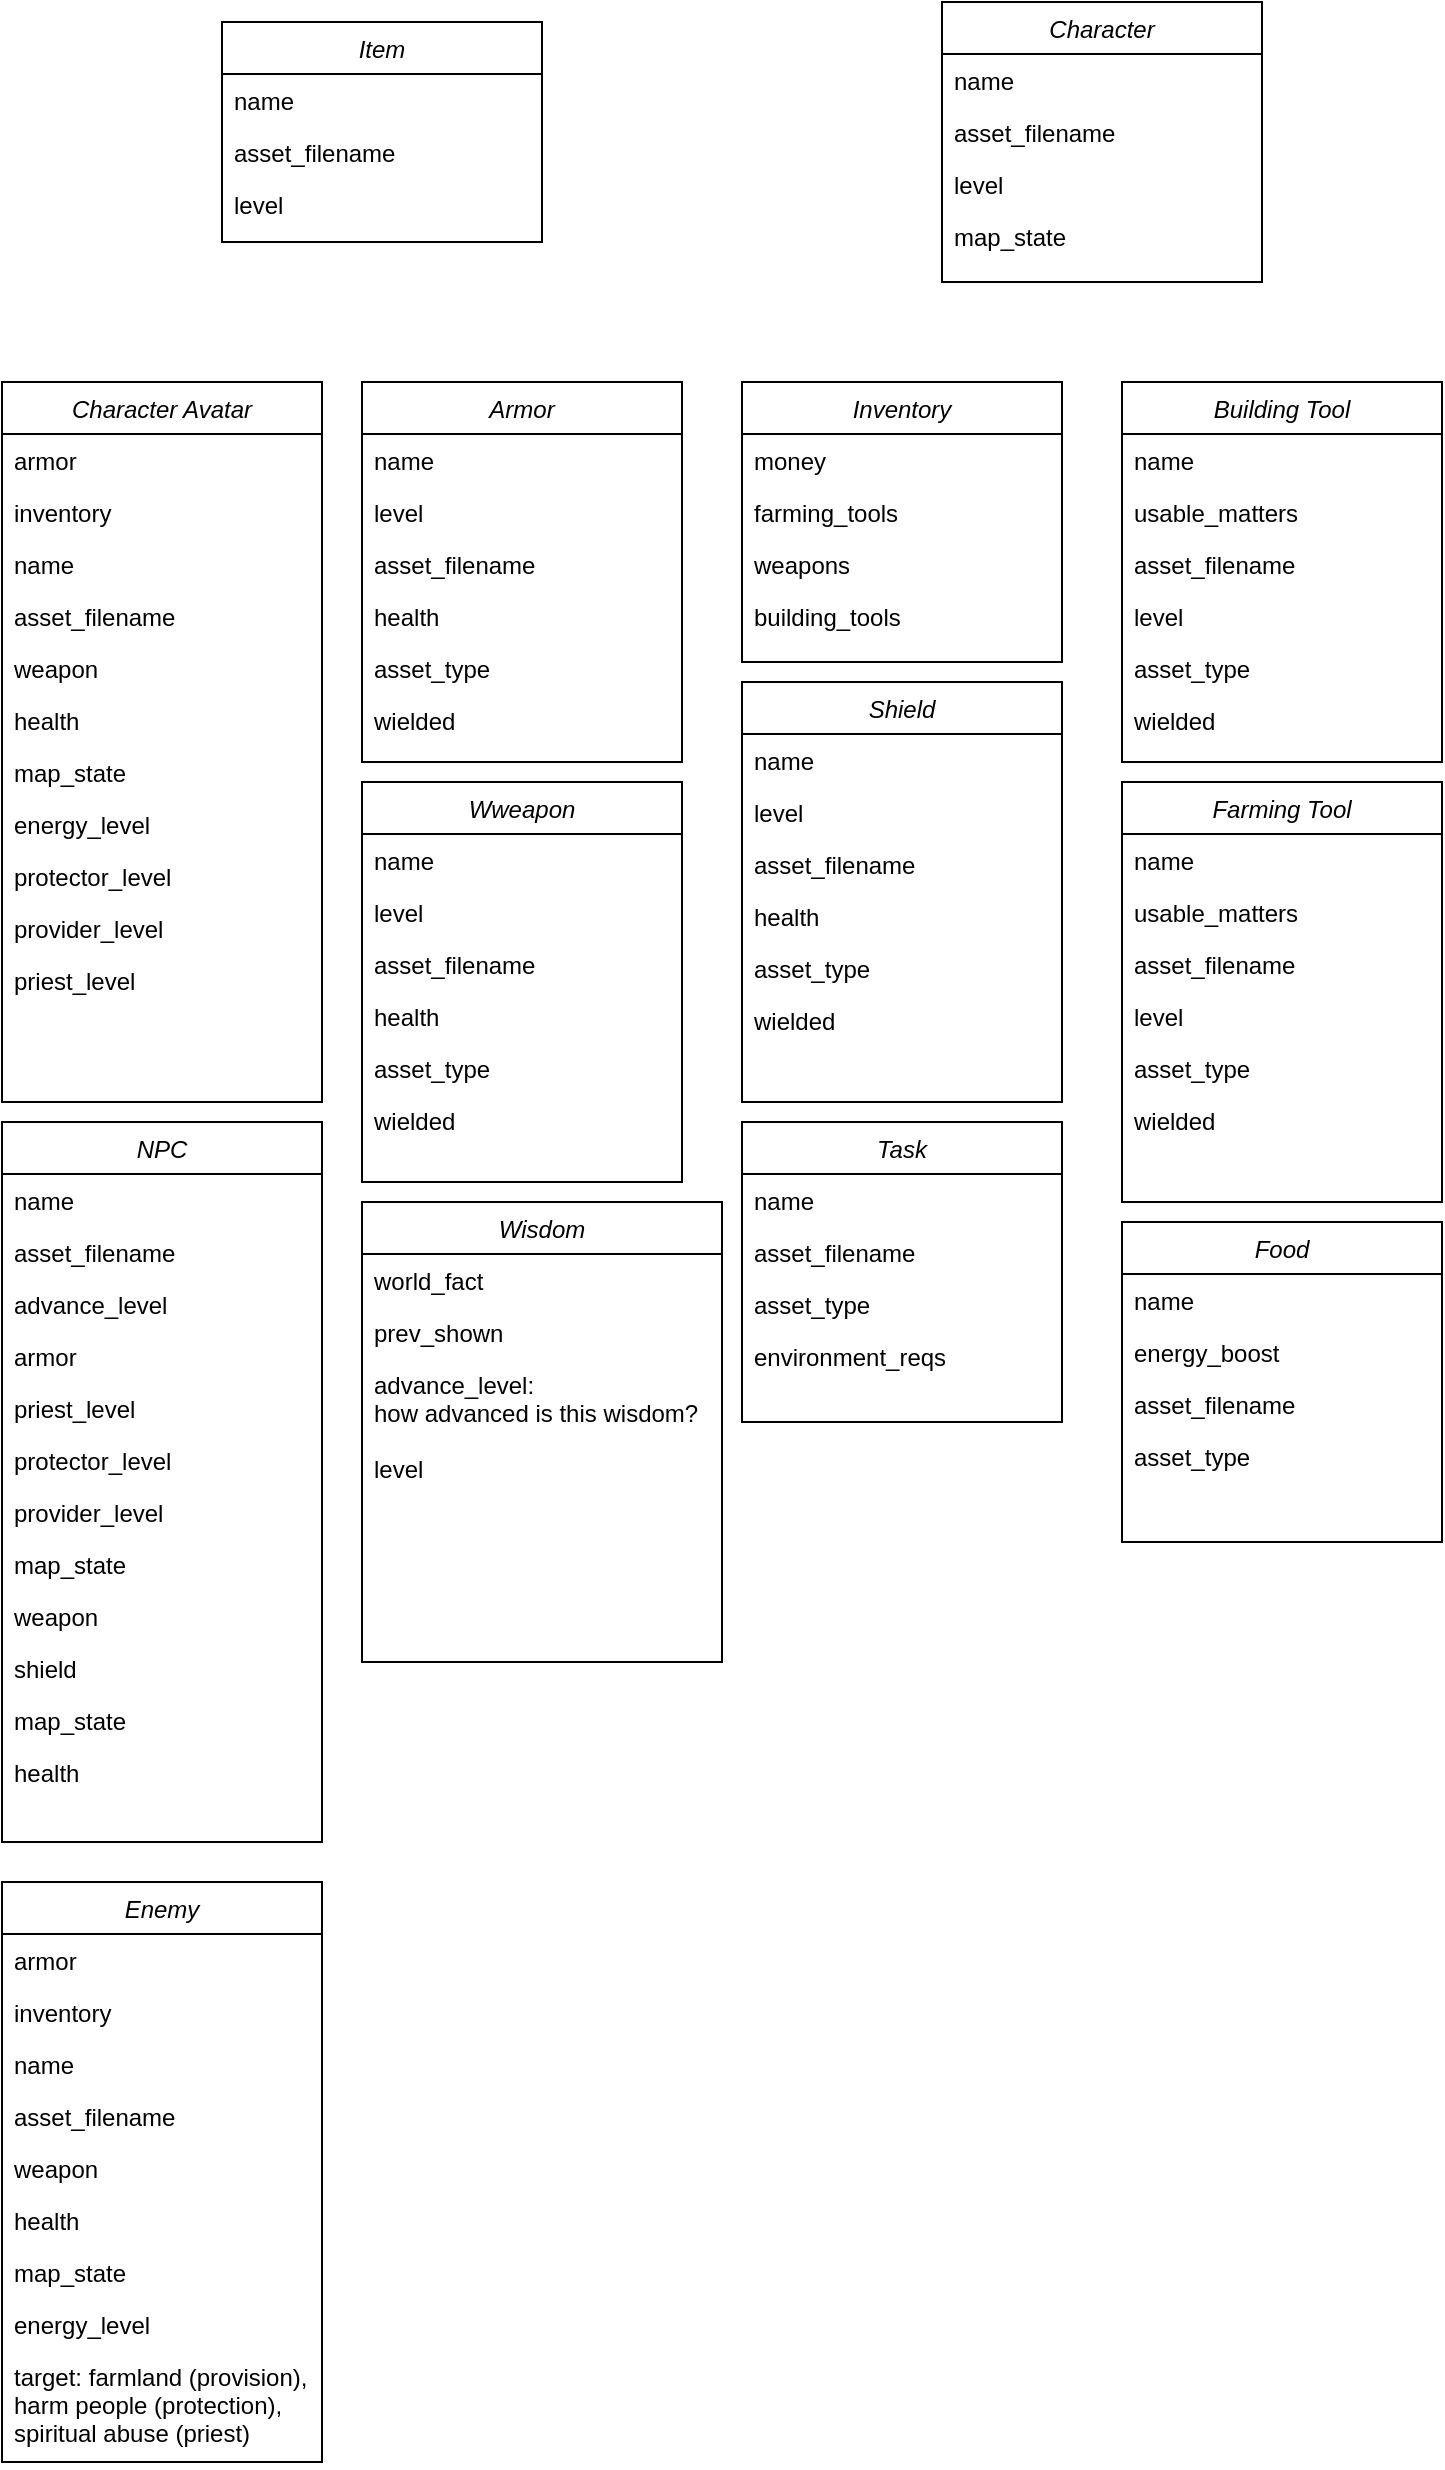 <mxfile version="22.0.6" type="github">
  <diagram id="C5RBs43oDa-KdzZeNtuy" name="Page-1">
    <mxGraphModel dx="1367" dy="1964" grid="1" gridSize="10" guides="1" tooltips="1" connect="1" arrows="1" fold="1" page="1" pageScale="1" pageWidth="827" pageHeight="1169" math="0" shadow="0">
      <root>
        <mxCell id="WIyWlLk6GJQsqaUBKTNV-0" />
        <mxCell id="WIyWlLk6GJQsqaUBKTNV-1" parent="WIyWlLk6GJQsqaUBKTNV-0" />
        <mxCell id="zkfFHV4jXpPFQw0GAbJ--0" value="Character Avatar" style="swimlane;fontStyle=2;align=center;verticalAlign=top;childLayout=stackLayout;horizontal=1;startSize=26;horizontalStack=0;resizeParent=1;resizeLast=0;collapsible=1;marginBottom=0;rounded=0;shadow=0;strokeWidth=1;" parent="WIyWlLk6GJQsqaUBKTNV-1" vertex="1">
          <mxGeometry x="60" y="-40" width="160" height="360" as="geometry">
            <mxRectangle x="230" y="140" width="160" height="26" as="alternateBounds" />
          </mxGeometry>
        </mxCell>
        <mxCell id="7B0qHgVUWgYLdyMUShSm-34" value="armor" style="text;align=left;verticalAlign=top;spacingLeft=4;spacingRight=4;overflow=hidden;rotatable=0;points=[[0,0.5],[1,0.5]];portConstraint=eastwest;" vertex="1" parent="zkfFHV4jXpPFQw0GAbJ--0">
          <mxGeometry y="26" width="160" height="26" as="geometry" />
        </mxCell>
        <mxCell id="7B0qHgVUWgYLdyMUShSm-35" value="inventory" style="text;align=left;verticalAlign=top;spacingLeft=4;spacingRight=4;overflow=hidden;rotatable=0;points=[[0,0.5],[1,0.5]];portConstraint=eastwest;" vertex="1" parent="zkfFHV4jXpPFQw0GAbJ--0">
          <mxGeometry y="52" width="160" height="26" as="geometry" />
        </mxCell>
        <mxCell id="zkfFHV4jXpPFQw0GAbJ--1" value="name" style="text;align=left;verticalAlign=top;spacingLeft=4;spacingRight=4;overflow=hidden;rotatable=0;points=[[0,0.5],[1,0.5]];portConstraint=eastwest;" parent="zkfFHV4jXpPFQw0GAbJ--0" vertex="1">
          <mxGeometry y="78" width="160" height="26" as="geometry" />
        </mxCell>
        <mxCell id="7B0qHgVUWgYLdyMUShSm-7" value="asset_filename" style="text;align=left;verticalAlign=top;spacingLeft=4;spacingRight=4;overflow=hidden;rotatable=0;points=[[0,0.5],[1,0.5]];portConstraint=eastwest;" vertex="1" parent="zkfFHV4jXpPFQw0GAbJ--0">
          <mxGeometry y="104" width="160" height="26" as="geometry" />
        </mxCell>
        <mxCell id="7B0qHgVUWgYLdyMUShSm-41" value="weapon" style="text;align=left;verticalAlign=top;spacingLeft=4;spacingRight=4;overflow=hidden;rotatable=0;points=[[0,0.5],[1,0.5]];portConstraint=eastwest;" vertex="1" parent="zkfFHV4jXpPFQw0GAbJ--0">
          <mxGeometry y="130" width="160" height="26" as="geometry" />
        </mxCell>
        <mxCell id="7B0qHgVUWgYLdyMUShSm-43" value="health" style="text;align=left;verticalAlign=top;spacingLeft=4;spacingRight=4;overflow=hidden;rotatable=0;points=[[0,0.5],[1,0.5]];portConstraint=eastwest;" vertex="1" parent="zkfFHV4jXpPFQw0GAbJ--0">
          <mxGeometry y="156" width="160" height="26" as="geometry" />
        </mxCell>
        <mxCell id="7B0qHgVUWgYLdyMUShSm-45" value="map_state" style="text;align=left;verticalAlign=top;spacingLeft=4;spacingRight=4;overflow=hidden;rotatable=0;points=[[0,0.5],[1,0.5]];portConstraint=eastwest;" vertex="1" parent="zkfFHV4jXpPFQw0GAbJ--0">
          <mxGeometry y="182" width="160" height="26" as="geometry" />
        </mxCell>
        <mxCell id="7B0qHgVUWgYLdyMUShSm-80" value="energy_level" style="text;align=left;verticalAlign=top;spacingLeft=4;spacingRight=4;overflow=hidden;rotatable=0;points=[[0,0.5],[1,0.5]];portConstraint=eastwest;" vertex="1" parent="zkfFHV4jXpPFQw0GAbJ--0">
          <mxGeometry y="208" width="160" height="26" as="geometry" />
        </mxCell>
        <mxCell id="7B0qHgVUWgYLdyMUShSm-122" value="protector_level" style="text;align=left;verticalAlign=top;spacingLeft=4;spacingRight=4;overflow=hidden;rotatable=0;points=[[0,0.5],[1,0.5]];portConstraint=eastwest;" vertex="1" parent="zkfFHV4jXpPFQw0GAbJ--0">
          <mxGeometry y="234" width="160" height="26" as="geometry" />
        </mxCell>
        <mxCell id="7B0qHgVUWgYLdyMUShSm-123" value="provider_level" style="text;align=left;verticalAlign=top;spacingLeft=4;spacingRight=4;overflow=hidden;rotatable=0;points=[[0,0.5],[1,0.5]];portConstraint=eastwest;" vertex="1" parent="zkfFHV4jXpPFQw0GAbJ--0">
          <mxGeometry y="260" width="160" height="26" as="geometry" />
        </mxCell>
        <mxCell id="7B0qHgVUWgYLdyMUShSm-124" value="priest_level" style="text;align=left;verticalAlign=top;spacingLeft=4;spacingRight=4;overflow=hidden;rotatable=0;points=[[0,0.5],[1,0.5]];portConstraint=eastwest;" vertex="1" parent="zkfFHV4jXpPFQw0GAbJ--0">
          <mxGeometry y="286" width="160" height="26" as="geometry" />
        </mxCell>
        <mxCell id="7B0qHgVUWgYLdyMUShSm-29" value="Inventory" style="swimlane;fontStyle=2;align=center;verticalAlign=top;childLayout=stackLayout;horizontal=1;startSize=26;horizontalStack=0;resizeParent=1;resizeLast=0;collapsible=1;marginBottom=0;rounded=0;shadow=0;strokeWidth=1;" vertex="1" parent="WIyWlLk6GJQsqaUBKTNV-1">
          <mxGeometry x="430" y="-40" width="160" height="140" as="geometry">
            <mxRectangle x="230" y="140" width="160" height="26" as="alternateBounds" />
          </mxGeometry>
        </mxCell>
        <mxCell id="7B0qHgVUWgYLdyMUShSm-30" value="money" style="text;align=left;verticalAlign=top;spacingLeft=4;spacingRight=4;overflow=hidden;rotatable=0;points=[[0,0.5],[1,0.5]];portConstraint=eastwest;" vertex="1" parent="7B0qHgVUWgYLdyMUShSm-29">
          <mxGeometry y="26" width="160" height="26" as="geometry" />
        </mxCell>
        <mxCell id="7B0qHgVUWgYLdyMUShSm-31" value="farming_tools" style="text;align=left;verticalAlign=top;spacingLeft=4;spacingRight=4;overflow=hidden;rotatable=0;points=[[0,0.5],[1,0.5]];portConstraint=eastwest;" vertex="1" parent="7B0qHgVUWgYLdyMUShSm-29">
          <mxGeometry y="52" width="160" height="26" as="geometry" />
        </mxCell>
        <mxCell id="7B0qHgVUWgYLdyMUShSm-32" value="weapons" style="text;align=left;verticalAlign=top;spacingLeft=4;spacingRight=4;overflow=hidden;rotatable=0;points=[[0,0.5],[1,0.5]];portConstraint=eastwest;" vertex="1" parent="7B0qHgVUWgYLdyMUShSm-29">
          <mxGeometry y="78" width="160" height="26" as="geometry" />
        </mxCell>
        <mxCell id="7B0qHgVUWgYLdyMUShSm-33" value="building_tools" style="text;align=left;verticalAlign=top;spacingLeft=4;spacingRight=4;overflow=hidden;rotatable=0;points=[[0,0.5],[1,0.5]];portConstraint=eastwest;" vertex="1" parent="7B0qHgVUWgYLdyMUShSm-29">
          <mxGeometry y="104" width="160" height="26" as="geometry" />
        </mxCell>
        <mxCell id="7B0qHgVUWgYLdyMUShSm-46" value="Armor" style="swimlane;fontStyle=2;align=center;verticalAlign=top;childLayout=stackLayout;horizontal=1;startSize=26;horizontalStack=0;resizeParent=1;resizeLast=0;collapsible=1;marginBottom=0;rounded=0;shadow=0;strokeWidth=1;" vertex="1" parent="WIyWlLk6GJQsqaUBKTNV-1">
          <mxGeometry x="240" y="-40" width="160" height="190" as="geometry">
            <mxRectangle x="230" y="140" width="160" height="26" as="alternateBounds" />
          </mxGeometry>
        </mxCell>
        <mxCell id="7B0qHgVUWgYLdyMUShSm-47" value="name" style="text;align=left;verticalAlign=top;spacingLeft=4;spacingRight=4;overflow=hidden;rotatable=0;points=[[0,0.5],[1,0.5]];portConstraint=eastwest;" vertex="1" parent="7B0qHgVUWgYLdyMUShSm-46">
          <mxGeometry y="26" width="160" height="26" as="geometry" />
        </mxCell>
        <mxCell id="7B0qHgVUWgYLdyMUShSm-48" value="level" style="text;align=left;verticalAlign=top;spacingLeft=4;spacingRight=4;overflow=hidden;rotatable=0;points=[[0,0.5],[1,0.5]];portConstraint=eastwest;" vertex="1" parent="7B0qHgVUWgYLdyMUShSm-46">
          <mxGeometry y="52" width="160" height="26" as="geometry" />
        </mxCell>
        <mxCell id="7B0qHgVUWgYLdyMUShSm-57" value="asset_filename" style="text;align=left;verticalAlign=top;spacingLeft=4;spacingRight=4;overflow=hidden;rotatable=0;points=[[0,0.5],[1,0.5]];portConstraint=eastwest;" vertex="1" parent="7B0qHgVUWgYLdyMUShSm-46">
          <mxGeometry y="78" width="160" height="26" as="geometry" />
        </mxCell>
        <mxCell id="7B0qHgVUWgYLdyMUShSm-62" value="health" style="text;align=left;verticalAlign=top;spacingLeft=4;spacingRight=4;overflow=hidden;rotatable=0;points=[[0,0.5],[1,0.5]];portConstraint=eastwest;" vertex="1" parent="7B0qHgVUWgYLdyMUShSm-46">
          <mxGeometry y="104" width="160" height="26" as="geometry" />
        </mxCell>
        <mxCell id="7B0qHgVUWgYLdyMUShSm-75" value="asset_type" style="text;align=left;verticalAlign=top;spacingLeft=4;spacingRight=4;overflow=hidden;rotatable=0;points=[[0,0.5],[1,0.5]];portConstraint=eastwest;" vertex="1" parent="7B0qHgVUWgYLdyMUShSm-46">
          <mxGeometry y="130" width="160" height="26" as="geometry" />
        </mxCell>
        <mxCell id="7B0qHgVUWgYLdyMUShSm-105" value="wielded" style="text;align=left;verticalAlign=top;spacingLeft=4;spacingRight=4;overflow=hidden;rotatable=0;points=[[0,0.5],[1,0.5]];portConstraint=eastwest;" vertex="1" parent="7B0qHgVUWgYLdyMUShSm-46">
          <mxGeometry y="156" width="160" height="26" as="geometry" />
        </mxCell>
        <mxCell id="7B0qHgVUWgYLdyMUShSm-51" value="Wweapon" style="swimlane;fontStyle=2;align=center;verticalAlign=top;childLayout=stackLayout;horizontal=1;startSize=26;horizontalStack=0;resizeParent=1;resizeLast=0;collapsible=1;marginBottom=0;rounded=0;shadow=0;strokeWidth=1;" vertex="1" parent="WIyWlLk6GJQsqaUBKTNV-1">
          <mxGeometry x="240" y="160" width="160" height="200" as="geometry">
            <mxRectangle x="230" y="140" width="160" height="26" as="alternateBounds" />
          </mxGeometry>
        </mxCell>
        <mxCell id="7B0qHgVUWgYLdyMUShSm-52" value="name" style="text;align=left;verticalAlign=top;spacingLeft=4;spacingRight=4;overflow=hidden;rotatable=0;points=[[0,0.5],[1,0.5]];portConstraint=eastwest;" vertex="1" parent="7B0qHgVUWgYLdyMUShSm-51">
          <mxGeometry y="26" width="160" height="26" as="geometry" />
        </mxCell>
        <mxCell id="7B0qHgVUWgYLdyMUShSm-53" value="level" style="text;align=left;verticalAlign=top;spacingLeft=4;spacingRight=4;overflow=hidden;rotatable=0;points=[[0,0.5],[1,0.5]];portConstraint=eastwest;" vertex="1" parent="7B0qHgVUWgYLdyMUShSm-51">
          <mxGeometry y="52" width="160" height="26" as="geometry" />
        </mxCell>
        <mxCell id="7B0qHgVUWgYLdyMUShSm-54" value="asset_filename" style="text;align=left;verticalAlign=top;spacingLeft=4;spacingRight=4;overflow=hidden;rotatable=0;points=[[0,0.5],[1,0.5]];portConstraint=eastwest;" vertex="1" parent="7B0qHgVUWgYLdyMUShSm-51">
          <mxGeometry y="78" width="160" height="26" as="geometry" />
        </mxCell>
        <mxCell id="7B0qHgVUWgYLdyMUShSm-64" value="health" style="text;align=left;verticalAlign=top;spacingLeft=4;spacingRight=4;overflow=hidden;rotatable=0;points=[[0,0.5],[1,0.5]];portConstraint=eastwest;" vertex="1" parent="7B0qHgVUWgYLdyMUShSm-51">
          <mxGeometry y="104" width="160" height="26" as="geometry" />
        </mxCell>
        <mxCell id="7B0qHgVUWgYLdyMUShSm-76" value="asset_type" style="text;align=left;verticalAlign=top;spacingLeft=4;spacingRight=4;overflow=hidden;rotatable=0;points=[[0,0.5],[1,0.5]];portConstraint=eastwest;" vertex="1" parent="7B0qHgVUWgYLdyMUShSm-51">
          <mxGeometry y="130" width="160" height="26" as="geometry" />
        </mxCell>
        <mxCell id="7B0qHgVUWgYLdyMUShSm-104" value="wielded" style="text;align=left;verticalAlign=top;spacingLeft=4;spacingRight=4;overflow=hidden;rotatable=0;points=[[0,0.5],[1,0.5]];portConstraint=eastwest;" vertex="1" parent="7B0qHgVUWgYLdyMUShSm-51">
          <mxGeometry y="156" width="160" height="26" as="geometry" />
        </mxCell>
        <mxCell id="7B0qHgVUWgYLdyMUShSm-58" value="Shield" style="swimlane;fontStyle=2;align=center;verticalAlign=top;childLayout=stackLayout;horizontal=1;startSize=26;horizontalStack=0;resizeParent=1;resizeLast=0;collapsible=1;marginBottom=0;rounded=0;shadow=0;strokeWidth=1;" vertex="1" parent="WIyWlLk6GJQsqaUBKTNV-1">
          <mxGeometry x="430" y="110" width="160" height="210" as="geometry">
            <mxRectangle x="230" y="140" width="160" height="26" as="alternateBounds" />
          </mxGeometry>
        </mxCell>
        <mxCell id="7B0qHgVUWgYLdyMUShSm-59" value="name" style="text;align=left;verticalAlign=top;spacingLeft=4;spacingRight=4;overflow=hidden;rotatable=0;points=[[0,0.5],[1,0.5]];portConstraint=eastwest;" vertex="1" parent="7B0qHgVUWgYLdyMUShSm-58">
          <mxGeometry y="26" width="160" height="26" as="geometry" />
        </mxCell>
        <mxCell id="7B0qHgVUWgYLdyMUShSm-60" value="level" style="text;align=left;verticalAlign=top;spacingLeft=4;spacingRight=4;overflow=hidden;rotatable=0;points=[[0,0.5],[1,0.5]];portConstraint=eastwest;" vertex="1" parent="7B0qHgVUWgYLdyMUShSm-58">
          <mxGeometry y="52" width="160" height="26" as="geometry" />
        </mxCell>
        <mxCell id="7B0qHgVUWgYLdyMUShSm-61" value="asset_filename" style="text;align=left;verticalAlign=top;spacingLeft=4;spacingRight=4;overflow=hidden;rotatable=0;points=[[0,0.5],[1,0.5]];portConstraint=eastwest;" vertex="1" parent="7B0qHgVUWgYLdyMUShSm-58">
          <mxGeometry y="78" width="160" height="26" as="geometry" />
        </mxCell>
        <mxCell id="7B0qHgVUWgYLdyMUShSm-63" value="health" style="text;align=left;verticalAlign=top;spacingLeft=4;spacingRight=4;overflow=hidden;rotatable=0;points=[[0,0.5],[1,0.5]];portConstraint=eastwest;" vertex="1" parent="7B0qHgVUWgYLdyMUShSm-58">
          <mxGeometry y="104" width="160" height="26" as="geometry" />
        </mxCell>
        <mxCell id="7B0qHgVUWgYLdyMUShSm-77" value="asset_type" style="text;align=left;verticalAlign=top;spacingLeft=4;spacingRight=4;overflow=hidden;rotatable=0;points=[[0,0.5],[1,0.5]];portConstraint=eastwest;" vertex="1" parent="7B0qHgVUWgYLdyMUShSm-58">
          <mxGeometry y="130" width="160" height="26" as="geometry" />
        </mxCell>
        <mxCell id="7B0qHgVUWgYLdyMUShSm-101" value="wielded" style="text;align=left;verticalAlign=top;spacingLeft=4;spacingRight=4;overflow=hidden;rotatable=0;points=[[0,0.5],[1,0.5]];portConstraint=eastwest;" vertex="1" parent="7B0qHgVUWgYLdyMUShSm-58">
          <mxGeometry y="156" width="160" height="26" as="geometry" />
        </mxCell>
        <mxCell id="7B0qHgVUWgYLdyMUShSm-65" value="Building Tool" style="swimlane;fontStyle=2;align=center;verticalAlign=top;childLayout=stackLayout;horizontal=1;startSize=26;horizontalStack=0;resizeParent=1;resizeLast=0;collapsible=1;marginBottom=0;rounded=0;shadow=0;strokeWidth=1;" vertex="1" parent="WIyWlLk6GJQsqaUBKTNV-1">
          <mxGeometry x="620" y="-40" width="160" height="190" as="geometry">
            <mxRectangle x="230" y="140" width="160" height="26" as="alternateBounds" />
          </mxGeometry>
        </mxCell>
        <mxCell id="7B0qHgVUWgYLdyMUShSm-66" value="name" style="text;align=left;verticalAlign=top;spacingLeft=4;spacingRight=4;overflow=hidden;rotatable=0;points=[[0,0.5],[1,0.5]];portConstraint=eastwest;" vertex="1" parent="7B0qHgVUWgYLdyMUShSm-65">
          <mxGeometry y="26" width="160" height="26" as="geometry" />
        </mxCell>
        <mxCell id="7B0qHgVUWgYLdyMUShSm-67" value="usable_matters" style="text;align=left;verticalAlign=top;spacingLeft=4;spacingRight=4;overflow=hidden;rotatable=0;points=[[0,0.5],[1,0.5]];portConstraint=eastwest;" vertex="1" parent="7B0qHgVUWgYLdyMUShSm-65">
          <mxGeometry y="52" width="160" height="26" as="geometry" />
        </mxCell>
        <mxCell id="7B0qHgVUWgYLdyMUShSm-68" value="asset_filename" style="text;align=left;verticalAlign=top;spacingLeft=4;spacingRight=4;overflow=hidden;rotatable=0;points=[[0,0.5],[1,0.5]];portConstraint=eastwest;" vertex="1" parent="7B0qHgVUWgYLdyMUShSm-65">
          <mxGeometry y="78" width="160" height="26" as="geometry" />
        </mxCell>
        <mxCell id="7B0qHgVUWgYLdyMUShSm-69" value="level" style="text;align=left;verticalAlign=top;spacingLeft=4;spacingRight=4;overflow=hidden;rotatable=0;points=[[0,0.5],[1,0.5]];portConstraint=eastwest;" vertex="1" parent="7B0qHgVUWgYLdyMUShSm-65">
          <mxGeometry y="104" width="160" height="26" as="geometry" />
        </mxCell>
        <mxCell id="7B0qHgVUWgYLdyMUShSm-79" value="asset_type" style="text;align=left;verticalAlign=top;spacingLeft=4;spacingRight=4;overflow=hidden;rotatable=0;points=[[0,0.5],[1,0.5]];portConstraint=eastwest;" vertex="1" parent="7B0qHgVUWgYLdyMUShSm-65">
          <mxGeometry y="130" width="160" height="26" as="geometry" />
        </mxCell>
        <mxCell id="7B0qHgVUWgYLdyMUShSm-103" value="wielded" style="text;align=left;verticalAlign=top;spacingLeft=4;spacingRight=4;overflow=hidden;rotatable=0;points=[[0,0.5],[1,0.5]];portConstraint=eastwest;" vertex="1" parent="7B0qHgVUWgYLdyMUShSm-65">
          <mxGeometry y="156" width="160" height="26" as="geometry" />
        </mxCell>
        <mxCell id="7B0qHgVUWgYLdyMUShSm-70" value="Farming Tool" style="swimlane;fontStyle=2;align=center;verticalAlign=top;childLayout=stackLayout;horizontal=1;startSize=26;horizontalStack=0;resizeParent=1;resizeLast=0;collapsible=1;marginBottom=0;rounded=0;shadow=0;strokeWidth=1;" vertex="1" parent="WIyWlLk6GJQsqaUBKTNV-1">
          <mxGeometry x="620" y="160" width="160" height="210" as="geometry">
            <mxRectangle x="230" y="140" width="160" height="26" as="alternateBounds" />
          </mxGeometry>
        </mxCell>
        <mxCell id="7B0qHgVUWgYLdyMUShSm-71" value="name" style="text;align=left;verticalAlign=top;spacingLeft=4;spacingRight=4;overflow=hidden;rotatable=0;points=[[0,0.5],[1,0.5]];portConstraint=eastwest;" vertex="1" parent="7B0qHgVUWgYLdyMUShSm-70">
          <mxGeometry y="26" width="160" height="26" as="geometry" />
        </mxCell>
        <mxCell id="7B0qHgVUWgYLdyMUShSm-72" value="usable_matters" style="text;align=left;verticalAlign=top;spacingLeft=4;spacingRight=4;overflow=hidden;rotatable=0;points=[[0,0.5],[1,0.5]];portConstraint=eastwest;" vertex="1" parent="7B0qHgVUWgYLdyMUShSm-70">
          <mxGeometry y="52" width="160" height="26" as="geometry" />
        </mxCell>
        <mxCell id="7B0qHgVUWgYLdyMUShSm-73" value="asset_filename" style="text;align=left;verticalAlign=top;spacingLeft=4;spacingRight=4;overflow=hidden;rotatable=0;points=[[0,0.5],[1,0.5]];portConstraint=eastwest;" vertex="1" parent="7B0qHgVUWgYLdyMUShSm-70">
          <mxGeometry y="78" width="160" height="26" as="geometry" />
        </mxCell>
        <mxCell id="7B0qHgVUWgYLdyMUShSm-74" value="level" style="text;align=left;verticalAlign=top;spacingLeft=4;spacingRight=4;overflow=hidden;rotatable=0;points=[[0,0.5],[1,0.5]];portConstraint=eastwest;" vertex="1" parent="7B0qHgVUWgYLdyMUShSm-70">
          <mxGeometry y="104" width="160" height="26" as="geometry" />
        </mxCell>
        <mxCell id="7B0qHgVUWgYLdyMUShSm-78" value="asset_type" style="text;align=left;verticalAlign=top;spacingLeft=4;spacingRight=4;overflow=hidden;rotatable=0;points=[[0,0.5],[1,0.5]];portConstraint=eastwest;" vertex="1" parent="7B0qHgVUWgYLdyMUShSm-70">
          <mxGeometry y="130" width="160" height="26" as="geometry" />
        </mxCell>
        <mxCell id="7B0qHgVUWgYLdyMUShSm-100" value="wielded" style="text;align=left;verticalAlign=top;spacingLeft=4;spacingRight=4;overflow=hidden;rotatable=0;points=[[0,0.5],[1,0.5]];portConstraint=eastwest;" vertex="1" parent="7B0qHgVUWgYLdyMUShSm-70">
          <mxGeometry y="156" width="160" height="26" as="geometry" />
        </mxCell>
        <mxCell id="7B0qHgVUWgYLdyMUShSm-81" value="Food" style="swimlane;fontStyle=2;align=center;verticalAlign=top;childLayout=stackLayout;horizontal=1;startSize=26;horizontalStack=0;resizeParent=1;resizeLast=0;collapsible=1;marginBottom=0;rounded=0;shadow=0;strokeWidth=1;" vertex="1" parent="WIyWlLk6GJQsqaUBKTNV-1">
          <mxGeometry x="620" y="380" width="160" height="160" as="geometry">
            <mxRectangle x="230" y="140" width="160" height="26" as="alternateBounds" />
          </mxGeometry>
        </mxCell>
        <mxCell id="7B0qHgVUWgYLdyMUShSm-82" value="name" style="text;align=left;verticalAlign=top;spacingLeft=4;spacingRight=4;overflow=hidden;rotatable=0;points=[[0,0.5],[1,0.5]];portConstraint=eastwest;" vertex="1" parent="7B0qHgVUWgYLdyMUShSm-81">
          <mxGeometry y="26" width="160" height="26" as="geometry" />
        </mxCell>
        <mxCell id="7B0qHgVUWgYLdyMUShSm-83" value="energy_boost" style="text;align=left;verticalAlign=top;spacingLeft=4;spacingRight=4;overflow=hidden;rotatable=0;points=[[0,0.5],[1,0.5]];portConstraint=eastwest;" vertex="1" parent="7B0qHgVUWgYLdyMUShSm-81">
          <mxGeometry y="52" width="160" height="26" as="geometry" />
        </mxCell>
        <mxCell id="7B0qHgVUWgYLdyMUShSm-84" value="asset_filename" style="text;align=left;verticalAlign=top;spacingLeft=4;spacingRight=4;overflow=hidden;rotatable=0;points=[[0,0.5],[1,0.5]];portConstraint=eastwest;" vertex="1" parent="7B0qHgVUWgYLdyMUShSm-81">
          <mxGeometry y="78" width="160" height="26" as="geometry" />
        </mxCell>
        <mxCell id="7B0qHgVUWgYLdyMUShSm-86" value="asset_type" style="text;align=left;verticalAlign=top;spacingLeft=4;spacingRight=4;overflow=hidden;rotatable=0;points=[[0,0.5],[1,0.5]];portConstraint=eastwest;" vertex="1" parent="7B0qHgVUWgYLdyMUShSm-81">
          <mxGeometry y="104" width="160" height="26" as="geometry" />
        </mxCell>
        <mxCell id="7B0qHgVUWgYLdyMUShSm-94" value="Task" style="swimlane;fontStyle=2;align=center;verticalAlign=top;childLayout=stackLayout;horizontal=1;startSize=26;horizontalStack=0;resizeParent=1;resizeLast=0;collapsible=1;marginBottom=0;rounded=0;shadow=0;strokeWidth=1;" vertex="1" parent="WIyWlLk6GJQsqaUBKTNV-1">
          <mxGeometry x="430" y="330" width="160" height="150" as="geometry">
            <mxRectangle x="230" y="140" width="160" height="26" as="alternateBounds" />
          </mxGeometry>
        </mxCell>
        <mxCell id="7B0qHgVUWgYLdyMUShSm-95" value="name" style="text;align=left;verticalAlign=top;spacingLeft=4;spacingRight=4;overflow=hidden;rotatable=0;points=[[0,0.5],[1,0.5]];portConstraint=eastwest;" vertex="1" parent="7B0qHgVUWgYLdyMUShSm-94">
          <mxGeometry y="26" width="160" height="26" as="geometry" />
        </mxCell>
        <mxCell id="7B0qHgVUWgYLdyMUShSm-97" value="asset_filename" style="text;align=left;verticalAlign=top;spacingLeft=4;spacingRight=4;overflow=hidden;rotatable=0;points=[[0,0.5],[1,0.5]];portConstraint=eastwest;" vertex="1" parent="7B0qHgVUWgYLdyMUShSm-94">
          <mxGeometry y="52" width="160" height="26" as="geometry" />
        </mxCell>
        <mxCell id="7B0qHgVUWgYLdyMUShSm-98" value="asset_type" style="text;align=left;verticalAlign=top;spacingLeft=4;spacingRight=4;overflow=hidden;rotatable=0;points=[[0,0.5],[1,0.5]];portConstraint=eastwest;" vertex="1" parent="7B0qHgVUWgYLdyMUShSm-94">
          <mxGeometry y="78" width="160" height="26" as="geometry" />
        </mxCell>
        <mxCell id="7B0qHgVUWgYLdyMUShSm-99" value="environment_reqs" style="text;align=left;verticalAlign=top;spacingLeft=4;spacingRight=4;overflow=hidden;rotatable=0;points=[[0,0.5],[1,0.5]];portConstraint=eastwest;" vertex="1" parent="7B0qHgVUWgYLdyMUShSm-94">
          <mxGeometry y="104" width="160" height="26" as="geometry" />
        </mxCell>
        <mxCell id="7B0qHgVUWgYLdyMUShSm-106" value="Wisdom" style="swimlane;fontStyle=2;align=center;verticalAlign=top;childLayout=stackLayout;horizontal=1;startSize=26;horizontalStack=0;resizeParent=1;resizeLast=0;collapsible=1;marginBottom=0;rounded=0;shadow=0;strokeWidth=1;" vertex="1" parent="WIyWlLk6GJQsqaUBKTNV-1">
          <mxGeometry x="240" y="370" width="180" height="230" as="geometry">
            <mxRectangle x="230" y="140" width="160" height="26" as="alternateBounds" />
          </mxGeometry>
        </mxCell>
        <mxCell id="7B0qHgVUWgYLdyMUShSm-107" value="world_fact" style="text;align=left;verticalAlign=top;spacingLeft=4;spacingRight=4;overflow=hidden;rotatable=0;points=[[0,0.5],[1,0.5]];portConstraint=eastwest;" vertex="1" parent="7B0qHgVUWgYLdyMUShSm-106">
          <mxGeometry y="26" width="180" height="26" as="geometry" />
        </mxCell>
        <mxCell id="7B0qHgVUWgYLdyMUShSm-112" value="prev_shown" style="text;align=left;verticalAlign=top;spacingLeft=4;spacingRight=4;overflow=hidden;rotatable=0;points=[[0,0.5],[1,0.5]];portConstraint=eastwest;" vertex="1" parent="7B0qHgVUWgYLdyMUShSm-106">
          <mxGeometry y="52" width="180" height="26" as="geometry" />
        </mxCell>
        <mxCell id="7B0qHgVUWgYLdyMUShSm-113" value="advance_level: &#xa;how advanced is this wisdom?" style="text;align=left;verticalAlign=top;spacingLeft=4;spacingRight=4;overflow=hidden;rotatable=0;points=[[0,0.5],[1,0.5]];portConstraint=eastwest;" vertex="1" parent="7B0qHgVUWgYLdyMUShSm-106">
          <mxGeometry y="78" width="180" height="42" as="geometry" />
        </mxCell>
        <mxCell id="7B0qHgVUWgYLdyMUShSm-146" value="level" style="text;align=left;verticalAlign=top;spacingLeft=4;spacingRight=4;overflow=hidden;rotatable=0;points=[[0,0.5],[1,0.5]];portConstraint=eastwest;" vertex="1" parent="7B0qHgVUWgYLdyMUShSm-106">
          <mxGeometry y="120" width="180" height="42" as="geometry" />
        </mxCell>
        <mxCell id="7B0qHgVUWgYLdyMUShSm-114" value="NPC" style="swimlane;fontStyle=2;align=center;verticalAlign=top;childLayout=stackLayout;horizontal=1;startSize=26;horizontalStack=0;resizeParent=1;resizeLast=0;collapsible=1;marginBottom=0;rounded=0;shadow=0;strokeWidth=1;" vertex="1" parent="WIyWlLk6GJQsqaUBKTNV-1">
          <mxGeometry x="60" y="330" width="160" height="360" as="geometry">
            <mxRectangle x="230" y="140" width="160" height="26" as="alternateBounds" />
          </mxGeometry>
        </mxCell>
        <mxCell id="7B0qHgVUWgYLdyMUShSm-115" value="name" style="text;align=left;verticalAlign=top;spacingLeft=4;spacingRight=4;overflow=hidden;rotatable=0;points=[[0,0.5],[1,0.5]];portConstraint=eastwest;" vertex="1" parent="7B0qHgVUWgYLdyMUShSm-114">
          <mxGeometry y="26" width="160" height="26" as="geometry" />
        </mxCell>
        <mxCell id="7B0qHgVUWgYLdyMUShSm-116" value="asset_filename" style="text;align=left;verticalAlign=top;spacingLeft=4;spacingRight=4;overflow=hidden;rotatable=0;points=[[0,0.5],[1,0.5]];portConstraint=eastwest;" vertex="1" parent="7B0qHgVUWgYLdyMUShSm-114">
          <mxGeometry y="52" width="160" height="26" as="geometry" />
        </mxCell>
        <mxCell id="7B0qHgVUWgYLdyMUShSm-117" value="advance_level" style="text;align=left;verticalAlign=top;spacingLeft=4;spacingRight=4;overflow=hidden;rotatable=0;points=[[0,0.5],[1,0.5]];portConstraint=eastwest;" vertex="1" parent="7B0qHgVUWgYLdyMUShSm-114">
          <mxGeometry y="78" width="160" height="26" as="geometry" />
        </mxCell>
        <mxCell id="7B0qHgVUWgYLdyMUShSm-125" value="armor" style="text;align=left;verticalAlign=top;spacingLeft=4;spacingRight=4;overflow=hidden;rotatable=0;points=[[0,0.5],[1,0.5]];portConstraint=eastwest;" vertex="1" parent="7B0qHgVUWgYLdyMUShSm-114">
          <mxGeometry y="104" width="160" height="26" as="geometry" />
        </mxCell>
        <mxCell id="7B0qHgVUWgYLdyMUShSm-118" value="priest_level" style="text;align=left;verticalAlign=top;spacingLeft=4;spacingRight=4;overflow=hidden;rotatable=0;points=[[0,0.5],[1,0.5]];portConstraint=eastwest;" vertex="1" parent="7B0qHgVUWgYLdyMUShSm-114">
          <mxGeometry y="130" width="160" height="26" as="geometry" />
        </mxCell>
        <mxCell id="7B0qHgVUWgYLdyMUShSm-119" value="protector_level" style="text;align=left;verticalAlign=top;spacingLeft=4;spacingRight=4;overflow=hidden;rotatable=0;points=[[0,0.5],[1,0.5]];portConstraint=eastwest;" vertex="1" parent="7B0qHgVUWgYLdyMUShSm-114">
          <mxGeometry y="156" width="160" height="26" as="geometry" />
        </mxCell>
        <mxCell id="7B0qHgVUWgYLdyMUShSm-120" value="provider_level" style="text;align=left;verticalAlign=top;spacingLeft=4;spacingRight=4;overflow=hidden;rotatable=0;points=[[0,0.5],[1,0.5]];portConstraint=eastwest;" vertex="1" parent="7B0qHgVUWgYLdyMUShSm-114">
          <mxGeometry y="182" width="160" height="26" as="geometry" />
        </mxCell>
        <mxCell id="7B0qHgVUWgYLdyMUShSm-121" value="map_state" style="text;align=left;verticalAlign=top;spacingLeft=4;spacingRight=4;overflow=hidden;rotatable=0;points=[[0,0.5],[1,0.5]];portConstraint=eastwest;" vertex="1" parent="7B0qHgVUWgYLdyMUShSm-114">
          <mxGeometry y="208" width="160" height="26" as="geometry" />
        </mxCell>
        <mxCell id="7B0qHgVUWgYLdyMUShSm-126" value="weapon" style="text;align=left;verticalAlign=top;spacingLeft=4;spacingRight=4;overflow=hidden;rotatable=0;points=[[0,0.5],[1,0.5]];portConstraint=eastwest;" vertex="1" parent="7B0qHgVUWgYLdyMUShSm-114">
          <mxGeometry y="234" width="160" height="26" as="geometry" />
        </mxCell>
        <mxCell id="7B0qHgVUWgYLdyMUShSm-42" value="shield" style="text;align=left;verticalAlign=top;spacingLeft=4;spacingRight=4;overflow=hidden;rotatable=0;points=[[0,0.5],[1,0.5]];portConstraint=eastwest;" vertex="1" parent="7B0qHgVUWgYLdyMUShSm-114">
          <mxGeometry y="260" width="160" height="26" as="geometry" />
        </mxCell>
        <mxCell id="7B0qHgVUWgYLdyMUShSm-127" value="map_state" style="text;align=left;verticalAlign=top;spacingLeft=4;spacingRight=4;overflow=hidden;rotatable=0;points=[[0,0.5],[1,0.5]];portConstraint=eastwest;" vertex="1" parent="7B0qHgVUWgYLdyMUShSm-114">
          <mxGeometry y="286" width="160" height="26" as="geometry" />
        </mxCell>
        <mxCell id="7B0qHgVUWgYLdyMUShSm-128" value="health" style="text;align=left;verticalAlign=top;spacingLeft=4;spacingRight=4;overflow=hidden;rotatable=0;points=[[0,0.5],[1,0.5]];portConstraint=eastwest;" vertex="1" parent="7B0qHgVUWgYLdyMUShSm-114">
          <mxGeometry y="312" width="160" height="26" as="geometry" />
        </mxCell>
        <mxCell id="7B0qHgVUWgYLdyMUShSm-129" value="Enemy" style="swimlane;fontStyle=2;align=center;verticalAlign=top;childLayout=stackLayout;horizontal=1;startSize=26;horizontalStack=0;resizeParent=1;resizeLast=0;collapsible=1;marginBottom=0;rounded=0;shadow=0;strokeWidth=1;" vertex="1" parent="WIyWlLk6GJQsqaUBKTNV-1">
          <mxGeometry x="60" y="710" width="160" height="290" as="geometry">
            <mxRectangle x="230" y="140" width="160" height="26" as="alternateBounds" />
          </mxGeometry>
        </mxCell>
        <mxCell id="7B0qHgVUWgYLdyMUShSm-130" value="armor" style="text;align=left;verticalAlign=top;spacingLeft=4;spacingRight=4;overflow=hidden;rotatable=0;points=[[0,0.5],[1,0.5]];portConstraint=eastwest;" vertex="1" parent="7B0qHgVUWgYLdyMUShSm-129">
          <mxGeometry y="26" width="160" height="26" as="geometry" />
        </mxCell>
        <mxCell id="7B0qHgVUWgYLdyMUShSm-131" value="inventory" style="text;align=left;verticalAlign=top;spacingLeft=4;spacingRight=4;overflow=hidden;rotatable=0;points=[[0,0.5],[1,0.5]];portConstraint=eastwest;" vertex="1" parent="7B0qHgVUWgYLdyMUShSm-129">
          <mxGeometry y="52" width="160" height="26" as="geometry" />
        </mxCell>
        <mxCell id="7B0qHgVUWgYLdyMUShSm-132" value="name" style="text;align=left;verticalAlign=top;spacingLeft=4;spacingRight=4;overflow=hidden;rotatable=0;points=[[0,0.5],[1,0.5]];portConstraint=eastwest;" vertex="1" parent="7B0qHgVUWgYLdyMUShSm-129">
          <mxGeometry y="78" width="160" height="26" as="geometry" />
        </mxCell>
        <mxCell id="7B0qHgVUWgYLdyMUShSm-133" value="asset_filename" style="text;align=left;verticalAlign=top;spacingLeft=4;spacingRight=4;overflow=hidden;rotatable=0;points=[[0,0.5],[1,0.5]];portConstraint=eastwest;" vertex="1" parent="7B0qHgVUWgYLdyMUShSm-129">
          <mxGeometry y="104" width="160" height="26" as="geometry" />
        </mxCell>
        <mxCell id="7B0qHgVUWgYLdyMUShSm-134" value="weapon" style="text;align=left;verticalAlign=top;spacingLeft=4;spacingRight=4;overflow=hidden;rotatable=0;points=[[0,0.5],[1,0.5]];portConstraint=eastwest;" vertex="1" parent="7B0qHgVUWgYLdyMUShSm-129">
          <mxGeometry y="130" width="160" height="26" as="geometry" />
        </mxCell>
        <mxCell id="7B0qHgVUWgYLdyMUShSm-135" value="health" style="text;align=left;verticalAlign=top;spacingLeft=4;spacingRight=4;overflow=hidden;rotatable=0;points=[[0,0.5],[1,0.5]];portConstraint=eastwest;" vertex="1" parent="7B0qHgVUWgYLdyMUShSm-129">
          <mxGeometry y="156" width="160" height="26" as="geometry" />
        </mxCell>
        <mxCell id="7B0qHgVUWgYLdyMUShSm-136" value="map_state" style="text;align=left;verticalAlign=top;spacingLeft=4;spacingRight=4;overflow=hidden;rotatable=0;points=[[0,0.5],[1,0.5]];portConstraint=eastwest;" vertex="1" parent="7B0qHgVUWgYLdyMUShSm-129">
          <mxGeometry y="182" width="160" height="26" as="geometry" />
        </mxCell>
        <mxCell id="7B0qHgVUWgYLdyMUShSm-137" value="energy_level" style="text;align=left;verticalAlign=top;spacingLeft=4;spacingRight=4;overflow=hidden;rotatable=0;points=[[0,0.5],[1,0.5]];portConstraint=eastwest;" vertex="1" parent="7B0qHgVUWgYLdyMUShSm-129">
          <mxGeometry y="208" width="160" height="26" as="geometry" />
        </mxCell>
        <mxCell id="7B0qHgVUWgYLdyMUShSm-153" value="target: farmland (provision),&#xa;harm people (protection),&#xa;spiritual abuse (priest)&#xa;" style="text;align=left;verticalAlign=top;spacingLeft=4;spacingRight=4;overflow=hidden;rotatable=0;points=[[0,0.5],[1,0.5]];portConstraint=eastwest;" vertex="1" parent="7B0qHgVUWgYLdyMUShSm-129">
          <mxGeometry y="234" width="160" height="56" as="geometry" />
        </mxCell>
        <mxCell id="7B0qHgVUWgYLdyMUShSm-141" value="Item" style="swimlane;fontStyle=2;align=center;verticalAlign=top;childLayout=stackLayout;horizontal=1;startSize=26;horizontalStack=0;resizeParent=1;resizeLast=0;collapsible=1;marginBottom=0;rounded=0;shadow=0;strokeWidth=1;" vertex="1" parent="WIyWlLk6GJQsqaUBKTNV-1">
          <mxGeometry x="170" y="-220" width="160" height="110" as="geometry">
            <mxRectangle x="230" y="140" width="160" height="26" as="alternateBounds" />
          </mxGeometry>
        </mxCell>
        <mxCell id="7B0qHgVUWgYLdyMUShSm-142" value="name" style="text;align=left;verticalAlign=top;spacingLeft=4;spacingRight=4;overflow=hidden;rotatable=0;points=[[0,0.5],[1,0.5]];portConstraint=eastwest;" vertex="1" parent="7B0qHgVUWgYLdyMUShSm-141">
          <mxGeometry y="26" width="160" height="26" as="geometry" />
        </mxCell>
        <mxCell id="7B0qHgVUWgYLdyMUShSm-143" value="asset_filename" style="text;align=left;verticalAlign=top;spacingLeft=4;spacingRight=4;overflow=hidden;rotatable=0;points=[[0,0.5],[1,0.5]];portConstraint=eastwest;" vertex="1" parent="7B0qHgVUWgYLdyMUShSm-141">
          <mxGeometry y="52" width="160" height="26" as="geometry" />
        </mxCell>
        <mxCell id="7B0qHgVUWgYLdyMUShSm-144" value="level" style="text;align=left;verticalAlign=top;spacingLeft=4;spacingRight=4;overflow=hidden;rotatable=0;points=[[0,0.5],[1,0.5]];portConstraint=eastwest;" vertex="1" parent="7B0qHgVUWgYLdyMUShSm-141">
          <mxGeometry y="78" width="160" height="26" as="geometry" />
        </mxCell>
        <mxCell id="7B0qHgVUWgYLdyMUShSm-148" value="Character" style="swimlane;fontStyle=2;align=center;verticalAlign=top;childLayout=stackLayout;horizontal=1;startSize=26;horizontalStack=0;resizeParent=1;resizeLast=0;collapsible=1;marginBottom=0;rounded=0;shadow=0;strokeWidth=1;" vertex="1" parent="WIyWlLk6GJQsqaUBKTNV-1">
          <mxGeometry x="530" y="-230" width="160" height="140" as="geometry">
            <mxRectangle x="230" y="140" width="160" height="26" as="alternateBounds" />
          </mxGeometry>
        </mxCell>
        <mxCell id="7B0qHgVUWgYLdyMUShSm-149" value="name" style="text;align=left;verticalAlign=top;spacingLeft=4;spacingRight=4;overflow=hidden;rotatable=0;points=[[0,0.5],[1,0.5]];portConstraint=eastwest;" vertex="1" parent="7B0qHgVUWgYLdyMUShSm-148">
          <mxGeometry y="26" width="160" height="26" as="geometry" />
        </mxCell>
        <mxCell id="7B0qHgVUWgYLdyMUShSm-150" value="asset_filename" style="text;align=left;verticalAlign=top;spacingLeft=4;spacingRight=4;overflow=hidden;rotatable=0;points=[[0,0.5],[1,0.5]];portConstraint=eastwest;" vertex="1" parent="7B0qHgVUWgYLdyMUShSm-148">
          <mxGeometry y="52" width="160" height="26" as="geometry" />
        </mxCell>
        <mxCell id="7B0qHgVUWgYLdyMUShSm-151" value="level" style="text;align=left;verticalAlign=top;spacingLeft=4;spacingRight=4;overflow=hidden;rotatable=0;points=[[0,0.5],[1,0.5]];portConstraint=eastwest;" vertex="1" parent="7B0qHgVUWgYLdyMUShSm-148">
          <mxGeometry y="78" width="160" height="26" as="geometry" />
        </mxCell>
        <mxCell id="7B0qHgVUWgYLdyMUShSm-152" value="map_state" style="text;align=left;verticalAlign=top;spacingLeft=4;spacingRight=4;overflow=hidden;rotatable=0;points=[[0,0.5],[1,0.5]];portConstraint=eastwest;" vertex="1" parent="7B0qHgVUWgYLdyMUShSm-148">
          <mxGeometry y="104" width="160" height="26" as="geometry" />
        </mxCell>
      </root>
    </mxGraphModel>
  </diagram>
</mxfile>
